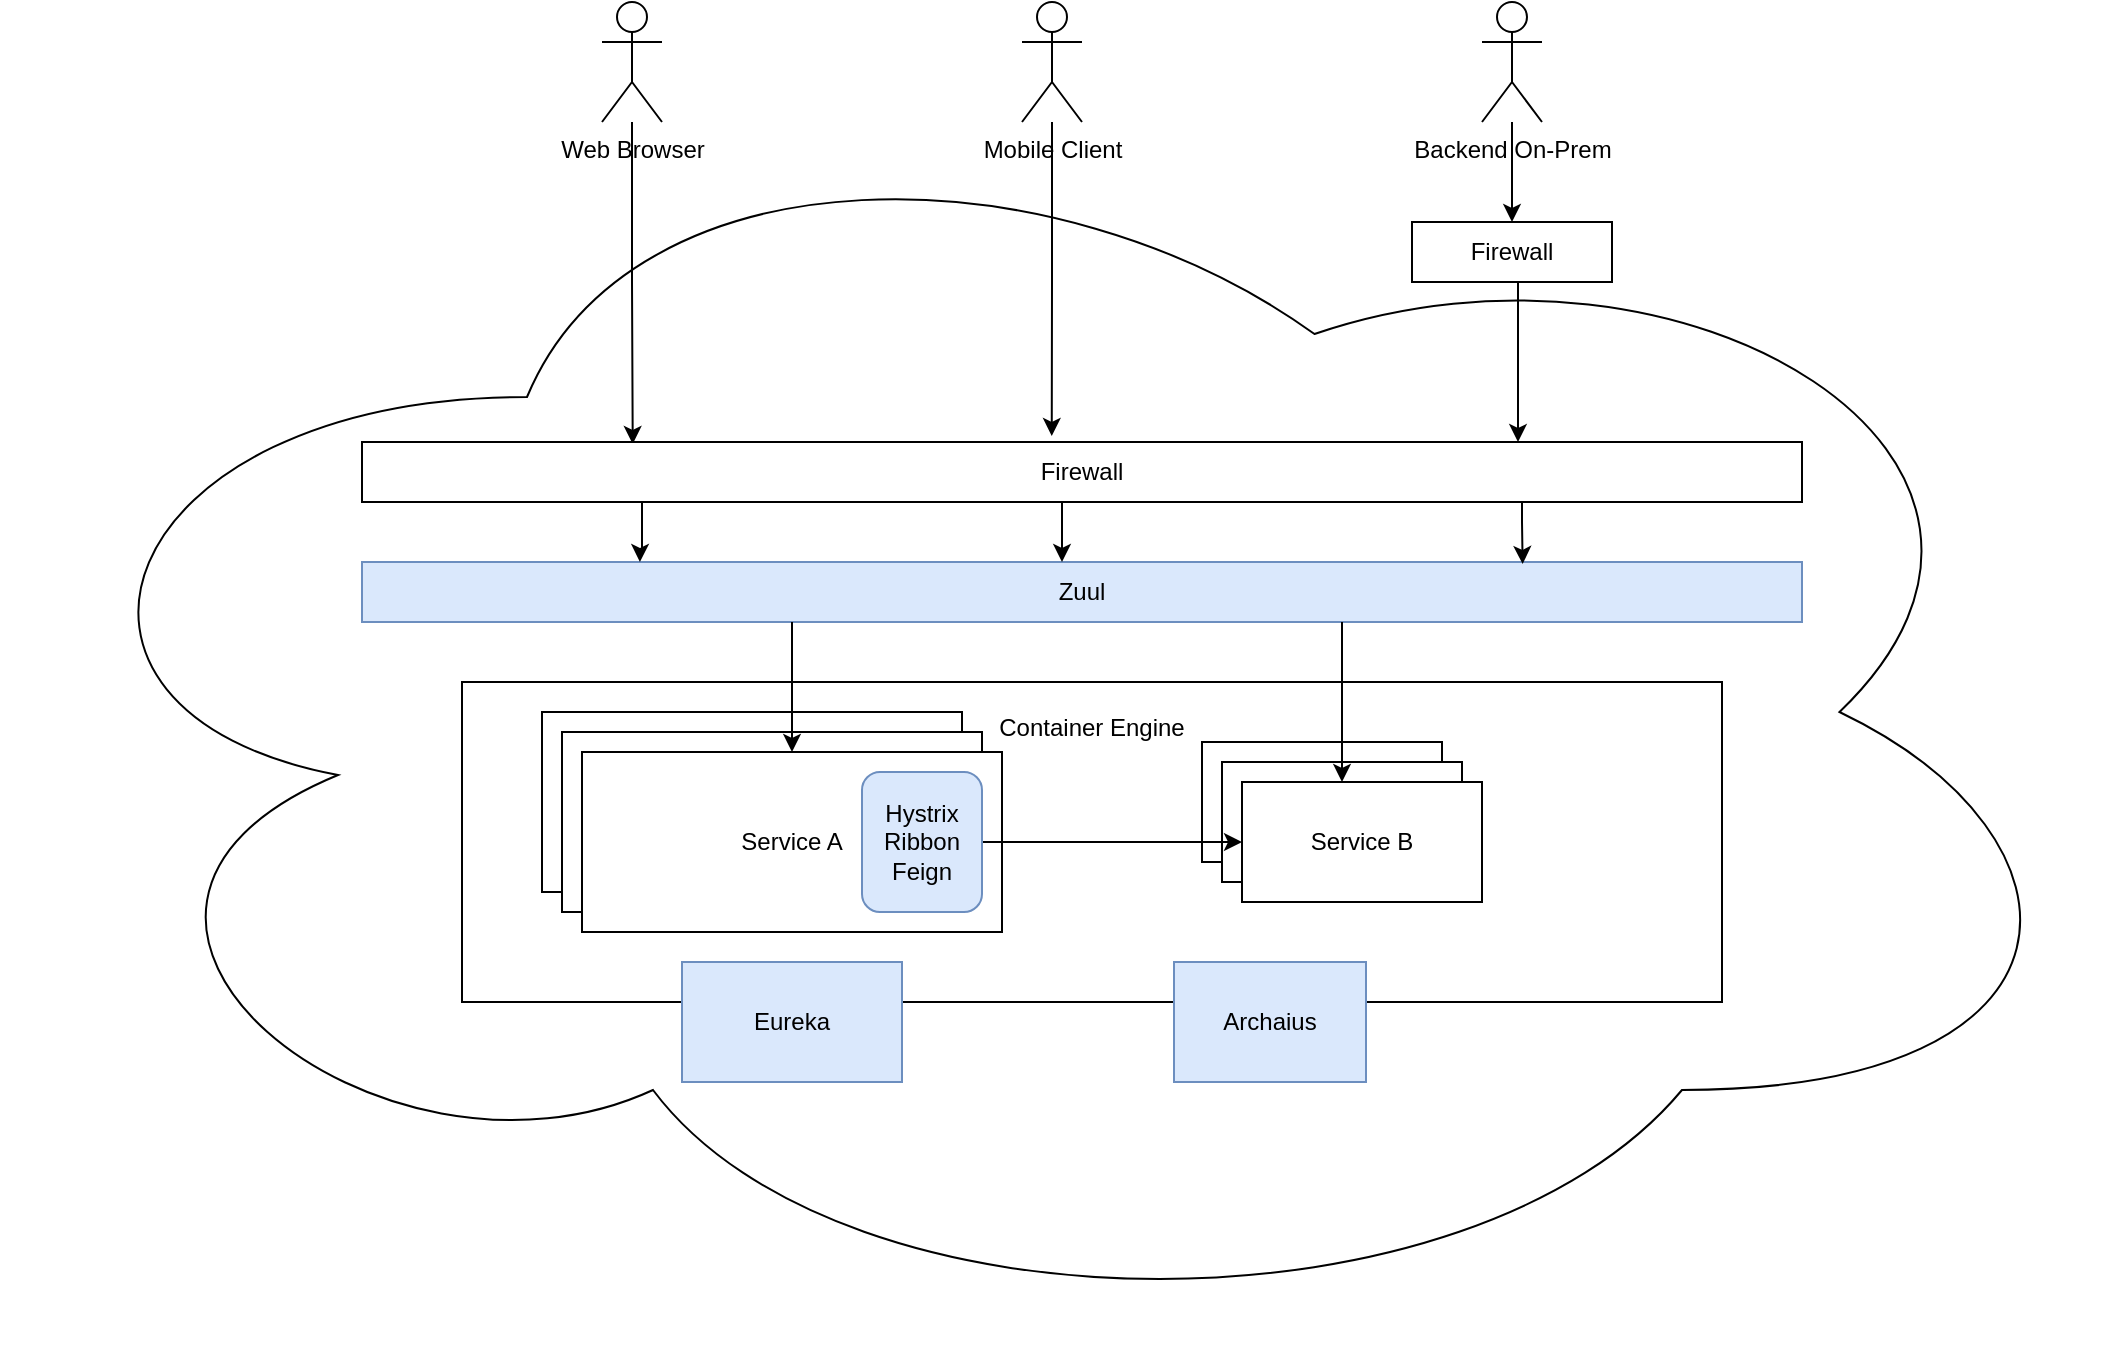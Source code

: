 <mxfile version="14.6.13" type="device"><diagram id="GKMzzEyLD9oDl8COxv9A" name="Seite-1"><mxGraphModel dx="2889" dy="1176" grid="1" gridSize="10" guides="1" tooltips="1" connect="1" arrows="1" fold="1" page="1" pageScale="1" pageWidth="827" pageHeight="1169" math="0" shadow="0"><root><mxCell id="0"/><mxCell id="1" parent="0"/><mxCell id="yvZ86YNyxYZigQFrcvob-55" value="" style="ellipse;shape=cloud;whiteSpace=wrap;html=1;" parent="1" vertex="1"><mxGeometry x="-220" y="40" width="1050" height="630" as="geometry"/></mxCell><mxCell id="yvZ86YNyxYZigQFrcvob-57" value="Container Engine&lt;br&gt;&lt;br&gt;&lt;br&gt;&lt;br&gt;&lt;br&gt;&lt;br&gt;&lt;br&gt;&lt;br&gt;&lt;br&gt;" style="rounded=0;whiteSpace=wrap;html=1;" parent="1" vertex="1"><mxGeometry x="10" y="340" width="630" height="160" as="geometry"/></mxCell><mxCell id="yvZ86YNyxYZigQFrcvob-1" value="Zuul" style="rounded=0;whiteSpace=wrap;html=1;fillColor=#dae8fc;strokeColor=#6c8ebf;" parent="1" vertex="1"><mxGeometry x="-40" y="280" width="720" height="30" as="geometry"/></mxCell><mxCell id="yvZ86YNyxYZigQFrcvob-6" value="Service B" style="rounded=0;whiteSpace=wrap;html=1;" parent="1" vertex="1"><mxGeometry x="380" y="370" width="120" height="60" as="geometry"/></mxCell><mxCell id="yvZ86YNyxYZigQFrcvob-7" value="Service B" style="rounded=0;whiteSpace=wrap;html=1;" parent="1" vertex="1"><mxGeometry x="390" y="380" width="120" height="60" as="geometry"/></mxCell><mxCell id="yvZ86YNyxYZigQFrcvob-8" value="Service B" style="rounded=0;whiteSpace=wrap;html=1;" parent="1" vertex="1"><mxGeometry x="400" y="390" width="120" height="60" as="geometry"/></mxCell><mxCell id="yvZ86YNyxYZigQFrcvob-9" value="Eureka" style="rounded=0;whiteSpace=wrap;html=1;fillColor=#dae8fc;strokeColor=#6c8ebf;" parent="1" vertex="1"><mxGeometry x="120" y="480" width="110" height="60" as="geometry"/></mxCell><mxCell id="yvZ86YNyxYZigQFrcvob-10" value="Archaius" style="rounded=0;whiteSpace=wrap;html=1;fillColor=#dae8fc;strokeColor=#6c8ebf;" parent="1" vertex="1"><mxGeometry x="366" y="480" width="96" height="60" as="geometry"/></mxCell><mxCell id="yvZ86YNyxYZigQFrcvob-20" style="edgeStyle=orthogonalEdgeStyle;rounded=0;orthogonalLoop=1;jettySize=auto;html=1;endArrow=classic;endFill=1;" parent="1" source="yvZ86YNyxYZigQFrcvob-1" target="yvZ86YNyxYZigQFrcvob-8" edge="1"><mxGeometry relative="1" as="geometry"><Array as="points"><mxPoint x="450" y="350"/><mxPoint x="450" y="350"/></Array></mxGeometry></mxCell><mxCell id="yvZ86YNyxYZigQFrcvob-61" style="edgeStyle=orthogonalEdgeStyle;rounded=0;orthogonalLoop=1;jettySize=auto;html=1;entryX=0.188;entryY=0.033;entryDx=0;entryDy=0;endArrow=classic;endFill=1;entryPerimeter=0;" parent="1" source="yvZ86YNyxYZigQFrcvob-22" target="yvZ86YNyxYZigQFrcvob-48" edge="1"><mxGeometry relative="1" as="geometry"><Array as="points"/></mxGeometry></mxCell><mxCell id="yvZ86YNyxYZigQFrcvob-22" value="Web Browser" style="shape=umlActor;verticalLabelPosition=bottom;verticalAlign=top;html=1;outlineConnect=0;" parent="1" vertex="1"><mxGeometry x="80" width="30" height="60" as="geometry"/></mxCell><mxCell id="yvZ86YNyxYZigQFrcvob-60" style="edgeStyle=orthogonalEdgeStyle;rounded=0;orthogonalLoop=1;jettySize=auto;html=1;entryX=0.479;entryY=-0.1;entryDx=0;entryDy=0;endArrow=classic;endFill=1;entryPerimeter=0;" parent="1" source="yvZ86YNyxYZigQFrcvob-23" target="yvZ86YNyxYZigQFrcvob-48" edge="1"><mxGeometry relative="1" as="geometry"><Array as="points"/></mxGeometry></mxCell><mxCell id="yvZ86YNyxYZigQFrcvob-23" value="Mobile Client" style="shape=umlActor;verticalLabelPosition=bottom;verticalAlign=top;html=1;outlineConnect=0;" parent="1" vertex="1"><mxGeometry x="290" width="30" height="60" as="geometry"/></mxCell><mxCell id="yvZ86YNyxYZigQFrcvob-58" style="edgeStyle=orthogonalEdgeStyle;rounded=0;orthogonalLoop=1;jettySize=auto;html=1;entryX=0.5;entryY=0;entryDx=0;entryDy=0;endArrow=classic;endFill=1;" parent="1" source="yvZ86YNyxYZigQFrcvob-31" target="yvZ86YNyxYZigQFrcvob-53" edge="1"><mxGeometry relative="1" as="geometry"/></mxCell><mxCell id="yvZ86YNyxYZigQFrcvob-31" value="Backend On-Prem" style="shape=umlActor;verticalLabelPosition=bottom;verticalAlign=top;html=1;outlineConnect=0;" parent="1" vertex="1"><mxGeometry x="520" width="30" height="60" as="geometry"/></mxCell><mxCell id="yvZ86YNyxYZigQFrcvob-62" style="edgeStyle=orthogonalEdgeStyle;rounded=0;orthogonalLoop=1;jettySize=auto;html=1;entryX=0.193;entryY=0;entryDx=0;entryDy=0;entryPerimeter=0;endArrow=classic;endFill=1;" parent="1" source="yvZ86YNyxYZigQFrcvob-48" target="yvZ86YNyxYZigQFrcvob-1" edge="1"><mxGeometry relative="1" as="geometry"><Array as="points"><mxPoint x="100" y="275"/></Array></mxGeometry></mxCell><mxCell id="yvZ86YNyxYZigQFrcvob-63" style="edgeStyle=orthogonalEdgeStyle;rounded=0;orthogonalLoop=1;jettySize=auto;html=1;endArrow=classic;endFill=1;" parent="1" source="yvZ86YNyxYZigQFrcvob-48" target="yvZ86YNyxYZigQFrcvob-1" edge="1"><mxGeometry relative="1" as="geometry"><Array as="points"><mxPoint x="310" y="270"/><mxPoint x="310" y="270"/></Array></mxGeometry></mxCell><mxCell id="yvZ86YNyxYZigQFrcvob-65" style="edgeStyle=orthogonalEdgeStyle;rounded=0;orthogonalLoop=1;jettySize=auto;html=1;entryX=0.806;entryY=0.033;entryDx=0;entryDy=0;entryPerimeter=0;endArrow=classic;endFill=1;" parent="1" source="yvZ86YNyxYZigQFrcvob-48" target="yvZ86YNyxYZigQFrcvob-1" edge="1"><mxGeometry relative="1" as="geometry"><Array as="points"><mxPoint x="540" y="260"/><mxPoint x="540" y="260"/></Array></mxGeometry></mxCell><mxCell id="yvZ86YNyxYZigQFrcvob-48" value="Firewall" style="rounded=0;whiteSpace=wrap;html=1;" parent="1" vertex="1"><mxGeometry x="-40" y="220" width="720" height="30" as="geometry"/></mxCell><mxCell id="yvZ86YNyxYZigQFrcvob-59" style="edgeStyle=orthogonalEdgeStyle;rounded=0;orthogonalLoop=1;jettySize=auto;html=1;endArrow=classic;endFill=1;" parent="1" source="yvZ86YNyxYZigQFrcvob-53" target="yvZ86YNyxYZigQFrcvob-48" edge="1"><mxGeometry relative="1" as="geometry"><Array as="points"><mxPoint x="538" y="200"/><mxPoint x="538" y="200"/></Array></mxGeometry></mxCell><mxCell id="yvZ86YNyxYZigQFrcvob-53" value="Firewall" style="rounded=0;whiteSpace=wrap;html=1;" parent="1" vertex="1"><mxGeometry x="485" y="110" width="100" height="30" as="geometry"/></mxCell><mxCell id="yvZ86YNyxYZigQFrcvob-67" value="Service A" style="rounded=0;whiteSpace=wrap;html=1;" parent="1" vertex="1"><mxGeometry x="50" y="355" width="210" height="90" as="geometry"/></mxCell><mxCell id="yvZ86YNyxYZigQFrcvob-70" value="Service A" style="rounded=0;whiteSpace=wrap;html=1;" parent="1" vertex="1"><mxGeometry x="60" y="365" width="210" height="90" as="geometry"/></mxCell><mxCell id="yvZ86YNyxYZigQFrcvob-71" value="Service A" style="rounded=0;whiteSpace=wrap;html=1;" parent="1" vertex="1"><mxGeometry x="70" y="375" width="210" height="90" as="geometry"/></mxCell><mxCell id="yvZ86YNyxYZigQFrcvob-72" style="edgeStyle=orthogonalEdgeStyle;rounded=0;orthogonalLoop=1;jettySize=auto;html=1;endArrow=classic;endFill=1;" parent="1" source="yvZ86YNyxYZigQFrcvob-69" target="yvZ86YNyxYZigQFrcvob-8" edge="1"><mxGeometry relative="1" as="geometry"/></mxCell><mxCell id="yvZ86YNyxYZigQFrcvob-69" value="Hystrix&lt;br&gt;Ribbon&lt;br&gt;Feign" style="rounded=1;whiteSpace=wrap;html=1;fillColor=#dae8fc;strokeColor=#6c8ebf;" parent="1" vertex="1"><mxGeometry x="210" y="385" width="60" height="70" as="geometry"/></mxCell><mxCell id="yvZ86YNyxYZigQFrcvob-73" style="edgeStyle=orthogonalEdgeStyle;rounded=0;orthogonalLoop=1;jettySize=auto;html=1;endArrow=classic;endFill=1;" parent="1" source="yvZ86YNyxYZigQFrcvob-1" target="yvZ86YNyxYZigQFrcvob-71" edge="1"><mxGeometry relative="1" as="geometry"><Array as="points"><mxPoint x="175" y="320"/><mxPoint x="175" y="320"/></Array></mxGeometry></mxCell></root></mxGraphModel></diagram></mxfile>